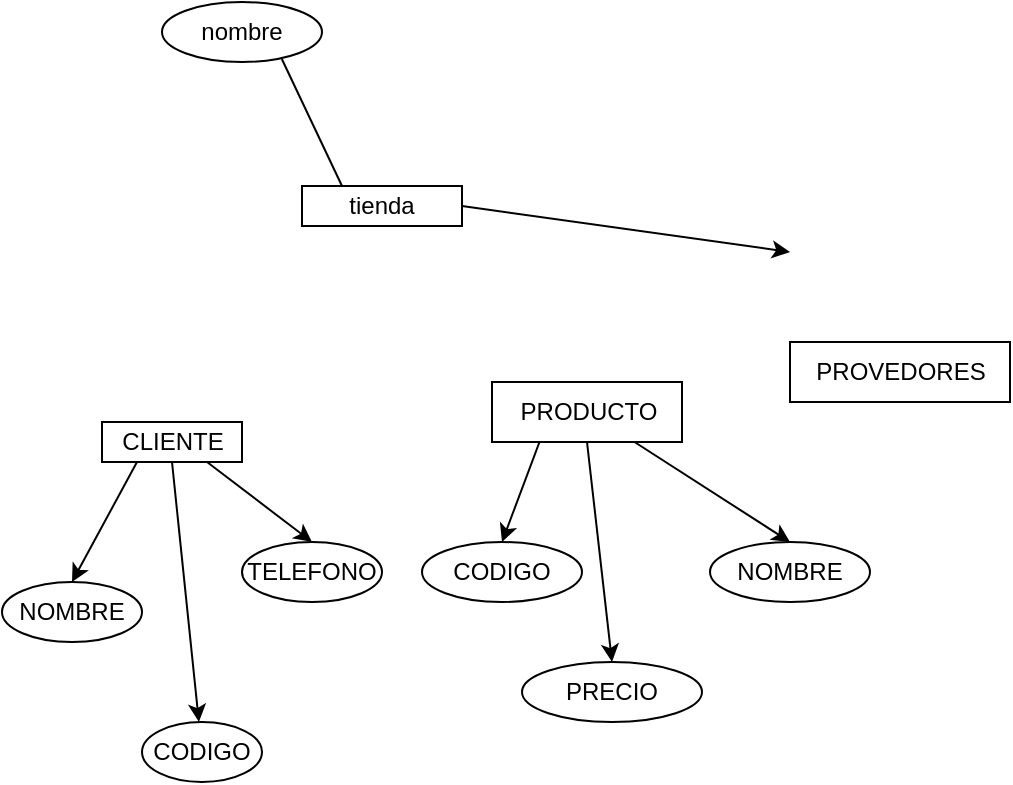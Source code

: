 <mxfile>
    <diagram name="Página-1" id="OK9RzUDrGZEFqBTupTgi">
        <mxGraphModel dx="679" dy="518" grid="1" gridSize="10" guides="1" tooltips="1" connect="1" arrows="1" fold="1" page="1" pageScale="1" pageWidth="827" pageHeight="1169" math="0" shadow="0">
            <root>
                <mxCell id="0"/>
                <mxCell id="1" parent="0"/>
                <mxCell id="laZWClUC9NmpYdL6TAr1-1" value="nombre" style="ellipse;whiteSpace=wrap;html=1;" parent="1" vertex="1">
                    <mxGeometry x="100" y="90" width="80" height="30" as="geometry"/>
                </mxCell>
                <mxCell id="2eYtPy_g5BYbueBTlKgb-15" style="edgeStyle=none;html=1;exitX=1;exitY=0.5;exitDx=0;exitDy=0;entryX=0;entryY=0.5;entryDx=0;entryDy=0;" parent="1" source="laZWClUC9NmpYdL6TAr1-2" edge="1">
                    <mxGeometry relative="1" as="geometry">
                        <mxPoint x="414.0" y="215" as="targetPoint"/>
                    </mxGeometry>
                </mxCell>
                <mxCell id="laZWClUC9NmpYdL6TAr1-2" value="&amp;nbsp;tienda&amp;nbsp;" style="rounded=0;whiteSpace=wrap;html=1;" parent="1" vertex="1">
                    <mxGeometry x="170" y="182" width="80" height="20" as="geometry"/>
                </mxCell>
                <mxCell id="laZWClUC9NmpYdL6TAr1-9" value="" style="endArrow=none;html=1;rounded=0;entryX=0.25;entryY=0;entryDx=0;entryDy=0;exitX=0.749;exitY=0.95;exitDx=0;exitDy=0;exitPerimeter=0;" parent="1" source="laZWClUC9NmpYdL6TAr1-1" target="laZWClUC9NmpYdL6TAr1-2" edge="1">
                    <mxGeometry width="50" height="50" relative="1" as="geometry">
                        <mxPoint x="330" y="110" as="sourcePoint"/>
                        <mxPoint x="380" y="200" as="targetPoint"/>
                    </mxGeometry>
                </mxCell>
                <mxCell id="m2Nia0YkWUvofG6L2JFD-18" style="edgeStyle=none;html=1;exitX=0.25;exitY=1;exitDx=0;exitDy=0;entryX=0.5;entryY=0;entryDx=0;entryDy=0;" parent="1" source="m2Nia0YkWUvofG6L2JFD-12" target="m2Nia0YkWUvofG6L2JFD-17" edge="1">
                    <mxGeometry relative="1" as="geometry"/>
                </mxCell>
                <mxCell id="2" style="edgeStyle=none;html=1;exitX=0.75;exitY=1;exitDx=0;exitDy=0;entryX=0.5;entryY=0;entryDx=0;entryDy=0;" edge="1" parent="1" source="m2Nia0YkWUvofG6L2JFD-12" target="m2Nia0YkWUvofG6L2JFD-19">
                    <mxGeometry relative="1" as="geometry"/>
                </mxCell>
                <mxCell id="3" style="edgeStyle=none;html=1;exitX=0.5;exitY=1;exitDx=0;exitDy=0;" edge="1" parent="1" source="m2Nia0YkWUvofG6L2JFD-12" target="m2Nia0YkWUvofG6L2JFD-20">
                    <mxGeometry relative="1" as="geometry"/>
                </mxCell>
                <mxCell id="m2Nia0YkWUvofG6L2JFD-12" value="CLIENTE" style="html=1;" parent="1" vertex="1">
                    <mxGeometry x="70" y="300" width="70" height="20" as="geometry"/>
                </mxCell>
                <mxCell id="4" style="edgeStyle=none;html=1;exitX=0.25;exitY=1;exitDx=0;exitDy=0;entryX=0.5;entryY=0;entryDx=0;entryDy=0;" edge="1" parent="1" source="m2Nia0YkWUvofG6L2JFD-13" target="m2Nia0YkWUvofG6L2JFD-21">
                    <mxGeometry relative="1" as="geometry"/>
                </mxCell>
                <mxCell id="5" style="edgeStyle=none;html=1;exitX=0.75;exitY=1;exitDx=0;exitDy=0;entryX=0.5;entryY=0;entryDx=0;entryDy=0;" edge="1" parent="1" source="m2Nia0YkWUvofG6L2JFD-13" target="m2Nia0YkWUvofG6L2JFD-22">
                    <mxGeometry relative="1" as="geometry"/>
                </mxCell>
                <mxCell id="6" style="edgeStyle=none;html=1;exitX=0.5;exitY=1;exitDx=0;exitDy=0;entryX=0.5;entryY=0;entryDx=0;entryDy=0;" edge="1" parent="1" source="m2Nia0YkWUvofG6L2JFD-13" target="m2Nia0YkWUvofG6L2JFD-23">
                    <mxGeometry relative="1" as="geometry"/>
                </mxCell>
                <mxCell id="m2Nia0YkWUvofG6L2JFD-13" value="PRODUCTO" style="html=1;" parent="1" vertex="1">
                    <mxGeometry x="265" y="280" width="95" height="30" as="geometry"/>
                </mxCell>
                <mxCell id="m2Nia0YkWUvofG6L2JFD-15" value="PROVEDORES" style="html=1;" parent="1" vertex="1">
                    <mxGeometry x="414" y="260" width="110" height="30" as="geometry"/>
                </mxCell>
                <mxCell id="m2Nia0YkWUvofG6L2JFD-17" value="NOMBRE" style="ellipse;whiteSpace=wrap;html=1;" parent="1" vertex="1">
                    <mxGeometry x="20" y="380" width="70" height="30" as="geometry"/>
                </mxCell>
                <mxCell id="m2Nia0YkWUvofG6L2JFD-19" value="TELEFONO" style="ellipse;whiteSpace=wrap;html=1;" parent="1" vertex="1">
                    <mxGeometry x="140" y="360" width="70" height="30" as="geometry"/>
                </mxCell>
                <mxCell id="m2Nia0YkWUvofG6L2JFD-20" value="CODIGO" style="ellipse;whiteSpace=wrap;html=1;" parent="1" vertex="1">
                    <mxGeometry x="90" y="450" width="60" height="30" as="geometry"/>
                </mxCell>
                <mxCell id="m2Nia0YkWUvofG6L2JFD-21" value="CODIGO" style="ellipse;whiteSpace=wrap;html=1;" parent="1" vertex="1">
                    <mxGeometry x="230" y="360" width="80" height="30" as="geometry"/>
                </mxCell>
                <mxCell id="m2Nia0YkWUvofG6L2JFD-22" value="NOMBRE" style="ellipse;whiteSpace=wrap;html=1;" parent="1" vertex="1">
                    <mxGeometry x="374" y="360" width="80" height="30" as="geometry"/>
                </mxCell>
                <mxCell id="m2Nia0YkWUvofG6L2JFD-23" value="PRECIO" style="ellipse;whiteSpace=wrap;html=1;" parent="1" vertex="1">
                    <mxGeometry x="280" y="420" width="90" height="30" as="geometry"/>
                </mxCell>
            </root>
        </mxGraphModel>
    </diagram>
</mxfile>